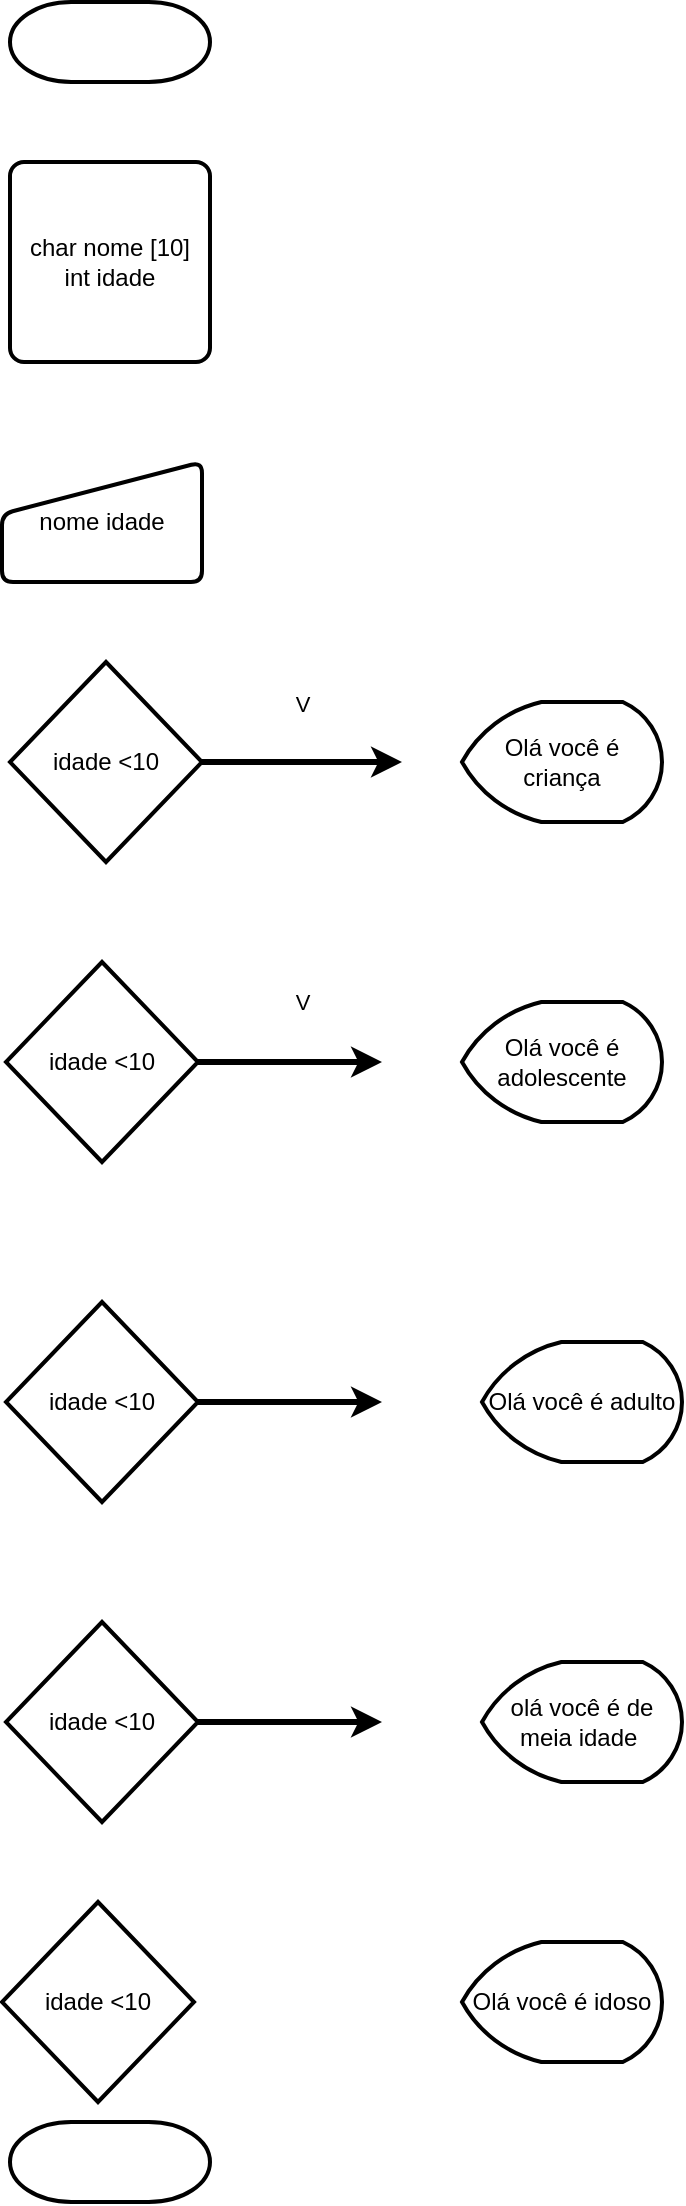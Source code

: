 <mxfile version="20.2.2" type="device"><diagram id="2zJxOosun9Tul0NnfL8r" name="Página-1"><mxGraphModel dx="1422" dy="794" grid="1" gridSize="10" guides="1" tooltips="1" connect="1" arrows="1" fold="1" page="1" pageScale="1" pageWidth="827" pageHeight="1169" math="0" shadow="0"><root><mxCell id="0"/><mxCell id="1" parent="0"/><mxCell id="zvhMbkvkG2MUGU5M-GYQ-1" value="" style="strokeWidth=2;html=1;shape=mxgraph.flowchart.terminator;whiteSpace=wrap;" vertex="1" parent="1"><mxGeometry x="364" y="40" width="100" height="40" as="geometry"/></mxCell><mxCell id="zvhMbkvkG2MUGU5M-GYQ-2" value="" style="strokeWidth=2;html=1;shape=mxgraph.flowchart.terminator;whiteSpace=wrap;" vertex="1" parent="1"><mxGeometry x="364" y="1100" width="100" height="40" as="geometry"/></mxCell><mxCell id="zvhMbkvkG2MUGU5M-GYQ-3" value="char nome [10]&lt;br&gt;int idade" style="rounded=1;whiteSpace=wrap;html=1;absoluteArcSize=1;arcSize=14;strokeWidth=2;" vertex="1" parent="1"><mxGeometry x="364" y="120" width="100" height="100" as="geometry"/></mxCell><mxCell id="zvhMbkvkG2MUGU5M-GYQ-8" value="V" style="edgeStyle=orthogonalEdgeStyle;rounded=0;orthogonalLoop=1;jettySize=auto;html=1;strokeWidth=3;" edge="1" parent="1" source="zvhMbkvkG2MUGU5M-GYQ-4"><mxGeometry y="30" relative="1" as="geometry"><mxPoint x="560" y="420" as="targetPoint"/><mxPoint as="offset"/></mxGeometry></mxCell><mxCell id="zvhMbkvkG2MUGU5M-GYQ-4" value="idade &amp;lt;10" style="strokeWidth=2;html=1;shape=mxgraph.flowchart.decision;whiteSpace=wrap;" vertex="1" parent="1"><mxGeometry x="364" y="370" width="96" height="100" as="geometry"/></mxCell><mxCell id="zvhMbkvkG2MUGU5M-GYQ-5" value="nome idade" style="html=1;strokeWidth=2;shape=manualInput;whiteSpace=wrap;rounded=1;size=26;arcSize=11;" vertex="1" parent="1"><mxGeometry x="360" y="270" width="100" height="60" as="geometry"/></mxCell><mxCell id="zvhMbkvkG2MUGU5M-GYQ-6" value="Olá você é criança" style="strokeWidth=2;html=1;shape=mxgraph.flowchart.display;whiteSpace=wrap;" vertex="1" parent="1"><mxGeometry x="590" y="390" width="100" height="60" as="geometry"/></mxCell><mxCell id="zvhMbkvkG2MUGU5M-GYQ-11" value="V" style="edgeStyle=orthogonalEdgeStyle;rounded=0;orthogonalLoop=1;jettySize=auto;html=1;strokeWidth=3;" edge="1" parent="1" source="zvhMbkvkG2MUGU5M-GYQ-9"><mxGeometry x="0.13" y="30" relative="1" as="geometry"><mxPoint x="550" y="570" as="targetPoint"/><mxPoint as="offset"/></mxGeometry></mxCell><mxCell id="zvhMbkvkG2MUGU5M-GYQ-9" value="idade &amp;lt;10" style="strokeWidth=2;html=1;shape=mxgraph.flowchart.decision;whiteSpace=wrap;" vertex="1" parent="1"><mxGeometry x="362" y="520" width="96" height="100" as="geometry"/></mxCell><mxCell id="zvhMbkvkG2MUGU5M-GYQ-10" value="Olá você é adolescente" style="strokeWidth=2;html=1;shape=mxgraph.flowchart.display;whiteSpace=wrap;" vertex="1" parent="1"><mxGeometry x="590" y="540" width="100" height="60" as="geometry"/></mxCell><mxCell id="zvhMbkvkG2MUGU5M-GYQ-14" style="edgeStyle=orthogonalEdgeStyle;rounded=0;orthogonalLoop=1;jettySize=auto;html=1;strokeWidth=3;" edge="1" parent="1" source="zvhMbkvkG2MUGU5M-GYQ-12"><mxGeometry relative="1" as="geometry"><mxPoint x="550" y="740" as="targetPoint"/></mxGeometry></mxCell><mxCell id="zvhMbkvkG2MUGU5M-GYQ-12" value="idade &amp;lt;10" style="strokeWidth=2;html=1;shape=mxgraph.flowchart.decision;whiteSpace=wrap;" vertex="1" parent="1"><mxGeometry x="362" y="690" width="96" height="100" as="geometry"/></mxCell><mxCell id="zvhMbkvkG2MUGU5M-GYQ-15" style="edgeStyle=orthogonalEdgeStyle;rounded=0;orthogonalLoop=1;jettySize=auto;html=1;strokeWidth=3;" edge="1" parent="1" source="zvhMbkvkG2MUGU5M-GYQ-13"><mxGeometry relative="1" as="geometry"><mxPoint x="550" y="900" as="targetPoint"/></mxGeometry></mxCell><mxCell id="zvhMbkvkG2MUGU5M-GYQ-13" value="idade &amp;lt;10" style="strokeWidth=2;html=1;shape=mxgraph.flowchart.decision;whiteSpace=wrap;" vertex="1" parent="1"><mxGeometry x="362" y="850" width="96" height="100" as="geometry"/></mxCell><mxCell id="zvhMbkvkG2MUGU5M-GYQ-16" value="Olá você é adulto" style="strokeWidth=2;html=1;shape=mxgraph.flowchart.display;whiteSpace=wrap;" vertex="1" parent="1"><mxGeometry x="600" y="710" width="100" height="60" as="geometry"/></mxCell><mxCell id="zvhMbkvkG2MUGU5M-GYQ-17" value="olá você é de meia idade&amp;nbsp;" style="strokeWidth=2;html=1;shape=mxgraph.flowchart.display;whiteSpace=wrap;" vertex="1" parent="1"><mxGeometry x="600" y="870" width="100" height="60" as="geometry"/></mxCell><mxCell id="zvhMbkvkG2MUGU5M-GYQ-18" value="Olá você é idoso" style="strokeWidth=2;html=1;shape=mxgraph.flowchart.display;whiteSpace=wrap;" vertex="1" parent="1"><mxGeometry x="590" y="1010" width="100" height="60" as="geometry"/></mxCell><mxCell id="zvhMbkvkG2MUGU5M-GYQ-19" value="idade &amp;lt;10" style="strokeWidth=2;html=1;shape=mxgraph.flowchart.decision;whiteSpace=wrap;" vertex="1" parent="1"><mxGeometry x="360" y="990" width="96" height="100" as="geometry"/></mxCell></root></mxGraphModel></diagram></mxfile>